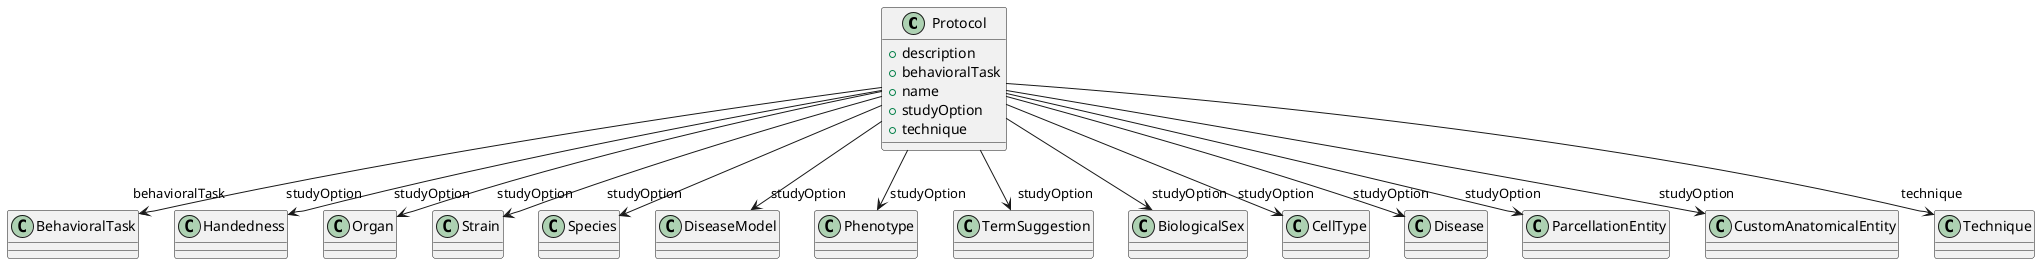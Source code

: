 @startuml
class Protocol {
+description
+behavioralTask
+name
+studyOption
+technique

}
Protocol -d-> "behavioralTask" BehavioralTask
Protocol -d-> "studyOption" Handedness
Protocol -d-> "studyOption" Organ
Protocol -d-> "studyOption" Strain
Protocol -d-> "studyOption" Species
Protocol -d-> "studyOption" DiseaseModel
Protocol -d-> "studyOption" Phenotype
Protocol -d-> "studyOption" TermSuggestion
Protocol -d-> "studyOption" BiologicalSex
Protocol -d-> "studyOption" CellType
Protocol -d-> "studyOption" Disease
Protocol -d-> "studyOption" ParcellationEntity
Protocol -d-> "studyOption" CustomAnatomicalEntity
Protocol -d-> "technique" Technique

@enduml